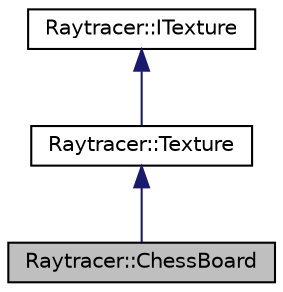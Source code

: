 digraph "Raytracer::ChessBoard"
{
 // LATEX_PDF_SIZE
  edge [fontname="Helvetica",fontsize="10",labelfontname="Helvetica",labelfontsize="10"];
  node [fontname="Helvetica",fontsize="10",shape=record];
  Node1 [label="Raytracer::ChessBoard",height=0.2,width=0.4,color="black", fillcolor="grey75", style="filled", fontcolor="black",tooltip="A class that represents a chessboard texture in the raytracer."];
  Node2 -> Node1 [dir="back",color="midnightblue",fontsize="10",style="solid",fontname="Helvetica"];
  Node2 [label="Raytracer::Texture",height=0.2,width=0.4,color="black", fillcolor="white", style="filled",URL="$classRaytracer_1_1Texture.html",tooltip=" "];
  Node3 -> Node2 [dir="back",color="midnightblue",fontsize="10",style="solid",fontname="Helvetica"];
  Node3 [label="Raytracer::ITexture",height=0.2,width=0.4,color="black", fillcolor="white", style="filled",URL="$classRaytracer_1_1ITexture.html",tooltip=" "];
}
